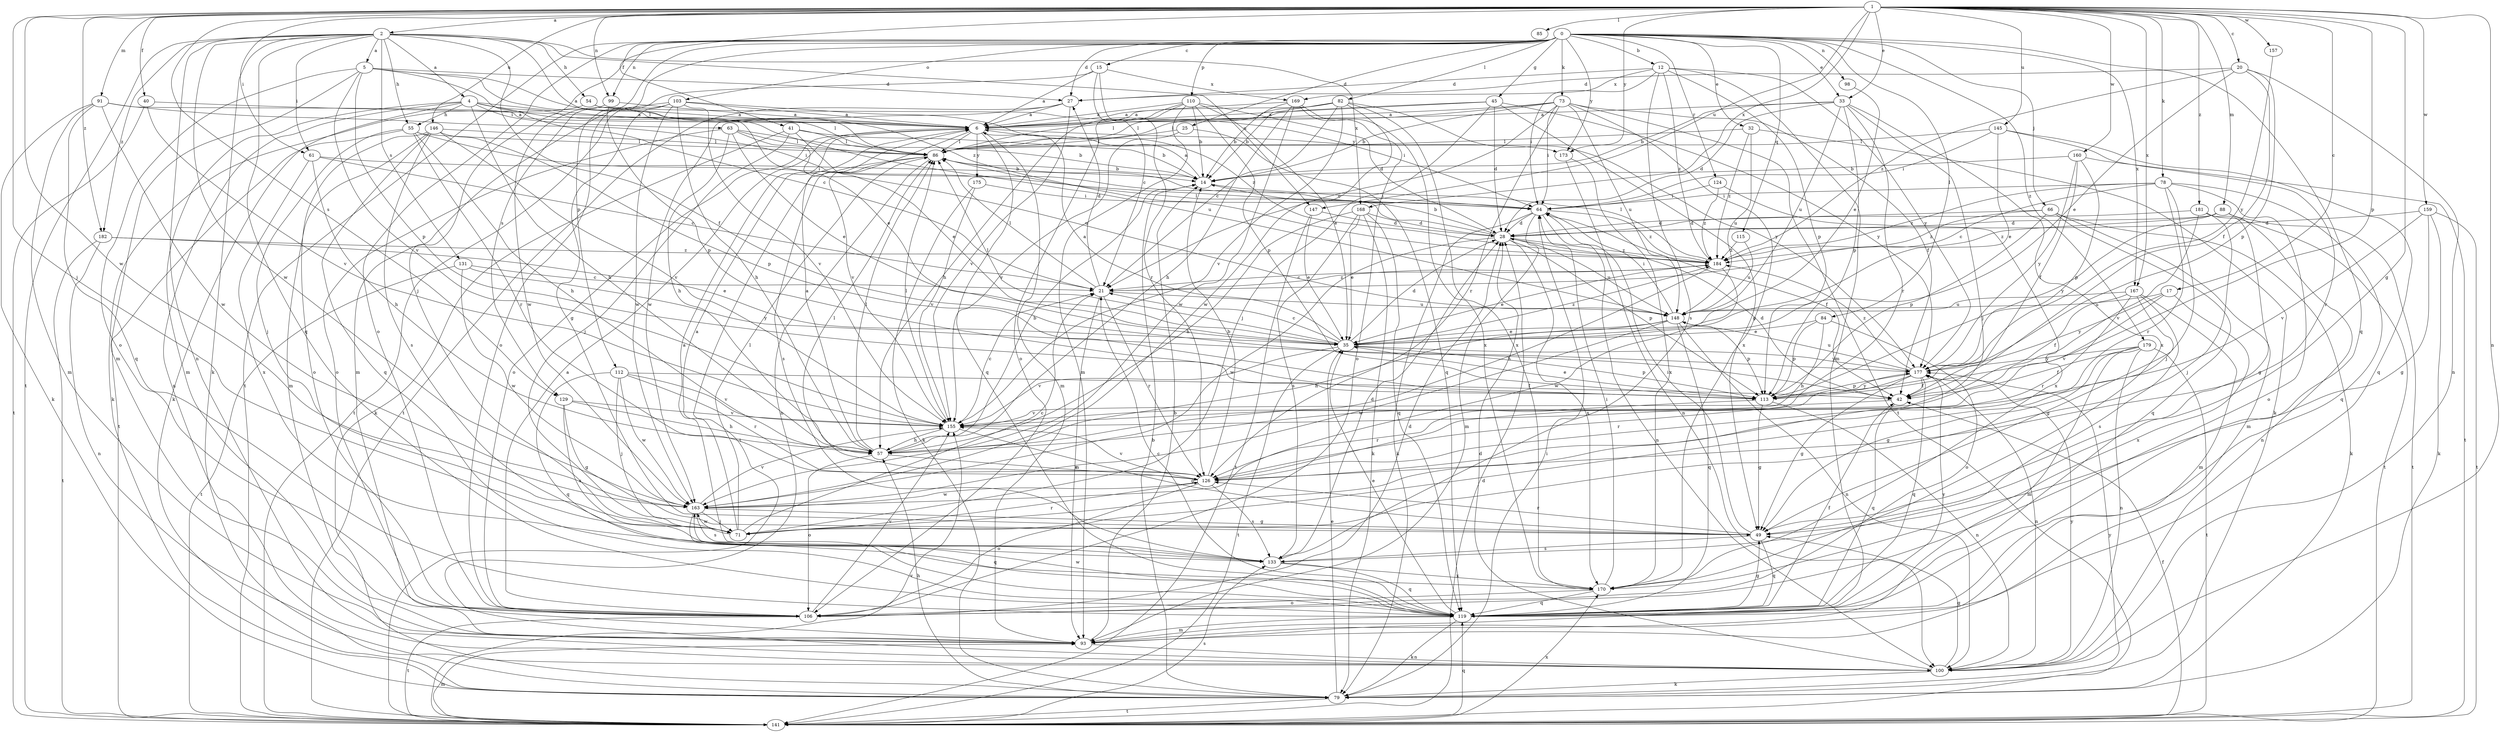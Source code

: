strict digraph  {
0;
1;
2;
4;
5;
6;
12;
14;
15;
17;
20;
21;
25;
27;
28;
32;
33;
35;
40;
41;
42;
45;
49;
54;
55;
57;
61;
63;
64;
66;
71;
73;
78;
79;
82;
84;
85;
86;
88;
91;
93;
98;
99;
100;
103;
106;
110;
112;
113;
115;
119;
124;
126;
129;
131;
133;
141;
145;
146;
147;
148;
155;
157;
159;
160;
163;
167;
168;
169;
170;
173;
175;
177;
179;
181;
182;
184;
0 -> 12  [label=b];
0 -> 15  [label=c];
0 -> 25  [label=d];
0 -> 27  [label=d];
0 -> 32  [label=e];
0 -> 33  [label=e];
0 -> 45  [label=g];
0 -> 66  [label=j];
0 -> 71  [label=j];
0 -> 73  [label=k];
0 -> 82  [label=l];
0 -> 84  [label=l];
0 -> 98  [label=n];
0 -> 99  [label=n];
0 -> 103  [label=o];
0 -> 106  [label=o];
0 -> 110  [label=p];
0 -> 112  [label=p];
0 -> 115  [label=q];
0 -> 119  [label=q];
0 -> 124  [label=r];
0 -> 129  [label=s];
0 -> 141  [label=t];
0 -> 167  [label=x];
0 -> 173  [label=y];
0 -> 179  [label=z];
1 -> 2  [label=a];
1 -> 17  [label=c];
1 -> 20  [label=c];
1 -> 33  [label=e];
1 -> 40  [label=f];
1 -> 41  [label=f];
1 -> 49  [label=g];
1 -> 61  [label=i];
1 -> 71  [label=j];
1 -> 78  [label=k];
1 -> 85  [label=l];
1 -> 88  [label=m];
1 -> 91  [label=m];
1 -> 99  [label=n];
1 -> 100  [label=n];
1 -> 113  [label=p];
1 -> 129  [label=s];
1 -> 145  [label=u];
1 -> 146  [label=u];
1 -> 147  [label=u];
1 -> 157  [label=w];
1 -> 159  [label=w];
1 -> 160  [label=w];
1 -> 163  [label=w];
1 -> 167  [label=x];
1 -> 168  [label=x];
1 -> 173  [label=y];
1 -> 181  [label=z];
1 -> 182  [label=z];
2 -> 4  [label=a];
2 -> 5  [label=a];
2 -> 42  [label=f];
2 -> 54  [label=h];
2 -> 55  [label=h];
2 -> 61  [label=i];
2 -> 79  [label=k];
2 -> 100  [label=n];
2 -> 119  [label=q];
2 -> 131  [label=s];
2 -> 141  [label=t];
2 -> 147  [label=u];
2 -> 163  [label=w];
2 -> 168  [label=x];
2 -> 182  [label=z];
2 -> 184  [label=z];
4 -> 35  [label=e];
4 -> 55  [label=h];
4 -> 57  [label=h];
4 -> 63  [label=i];
4 -> 79  [label=k];
4 -> 86  [label=l];
4 -> 93  [label=m];
4 -> 100  [label=n];
4 -> 148  [label=u];
5 -> 6  [label=a];
5 -> 21  [label=c];
5 -> 27  [label=d];
5 -> 86  [label=l];
5 -> 93  [label=m];
5 -> 106  [label=o];
5 -> 113  [label=p];
5 -> 155  [label=v];
6 -> 86  [label=l];
6 -> 93  [label=m];
6 -> 106  [label=o];
6 -> 119  [label=q];
6 -> 155  [label=v];
6 -> 173  [label=y];
6 -> 175  [label=y];
12 -> 27  [label=d];
12 -> 64  [label=i];
12 -> 93  [label=m];
12 -> 113  [label=p];
12 -> 133  [label=s];
12 -> 169  [label=x];
12 -> 177  [label=y];
12 -> 184  [label=z];
14 -> 6  [label=a];
14 -> 64  [label=i];
15 -> 6  [label=a];
15 -> 21  [label=c];
15 -> 106  [label=o];
15 -> 126  [label=r];
15 -> 169  [label=x];
17 -> 148  [label=u];
17 -> 155  [label=v];
17 -> 170  [label=x];
17 -> 177  [label=y];
20 -> 27  [label=d];
20 -> 35  [label=e];
20 -> 42  [label=f];
20 -> 100  [label=n];
20 -> 113  [label=p];
20 -> 184  [label=z];
21 -> 27  [label=d];
21 -> 86  [label=l];
21 -> 93  [label=m];
21 -> 126  [label=r];
21 -> 148  [label=u];
21 -> 184  [label=z];
25 -> 86  [label=l];
25 -> 119  [label=q];
25 -> 155  [label=v];
27 -> 6  [label=a];
27 -> 141  [label=t];
27 -> 155  [label=v];
27 -> 163  [label=w];
28 -> 14  [label=b];
28 -> 86  [label=l];
28 -> 113  [label=p];
28 -> 148  [label=u];
28 -> 163  [label=w];
28 -> 170  [label=x];
28 -> 184  [label=z];
32 -> 79  [label=k];
32 -> 86  [label=l];
32 -> 148  [label=u];
32 -> 184  [label=z];
33 -> 6  [label=a];
33 -> 14  [label=b];
33 -> 28  [label=d];
33 -> 71  [label=j];
33 -> 113  [label=p];
33 -> 126  [label=r];
33 -> 148  [label=u];
33 -> 170  [label=x];
35 -> 6  [label=a];
35 -> 21  [label=c];
35 -> 28  [label=d];
35 -> 86  [label=l];
35 -> 113  [label=p];
35 -> 141  [label=t];
35 -> 155  [label=v];
35 -> 177  [label=y];
35 -> 184  [label=z];
40 -> 6  [label=a];
40 -> 141  [label=t];
40 -> 155  [label=v];
41 -> 14  [label=b];
41 -> 35  [label=e];
41 -> 71  [label=j];
41 -> 79  [label=k];
41 -> 86  [label=l];
42 -> 28  [label=d];
42 -> 119  [label=q];
42 -> 155  [label=v];
45 -> 6  [label=a];
45 -> 28  [label=d];
45 -> 49  [label=g];
45 -> 71  [label=j];
45 -> 86  [label=l];
45 -> 177  [label=y];
49 -> 64  [label=i];
49 -> 119  [label=q];
49 -> 126  [label=r];
49 -> 133  [label=s];
54 -> 6  [label=a];
54 -> 64  [label=i];
54 -> 79  [label=k];
55 -> 57  [label=h];
55 -> 64  [label=i];
55 -> 71  [label=j];
55 -> 86  [label=l];
55 -> 126  [label=r];
55 -> 141  [label=t];
57 -> 6  [label=a];
57 -> 14  [label=b];
57 -> 86  [label=l];
57 -> 106  [label=o];
57 -> 126  [label=r];
61 -> 14  [label=b];
61 -> 21  [label=c];
61 -> 57  [label=h];
61 -> 170  [label=x];
63 -> 14  [label=b];
63 -> 35  [label=e];
63 -> 57  [label=h];
63 -> 86  [label=l];
63 -> 106  [label=o];
63 -> 148  [label=u];
64 -> 28  [label=d];
64 -> 42  [label=f];
64 -> 79  [label=k];
64 -> 93  [label=m];
64 -> 100  [label=n];
64 -> 184  [label=z];
66 -> 28  [label=d];
66 -> 79  [label=k];
66 -> 93  [label=m];
66 -> 113  [label=p];
66 -> 119  [label=q];
66 -> 184  [label=z];
71 -> 6  [label=a];
71 -> 21  [label=c];
71 -> 86  [label=l];
71 -> 126  [label=r];
71 -> 163  [label=w];
73 -> 6  [label=a];
73 -> 14  [label=b];
73 -> 21  [label=c];
73 -> 42  [label=f];
73 -> 64  [label=i];
73 -> 86  [label=l];
73 -> 126  [label=r];
73 -> 141  [label=t];
73 -> 148  [label=u];
73 -> 170  [label=x];
78 -> 21  [label=c];
78 -> 64  [label=i];
78 -> 71  [label=j];
78 -> 106  [label=o];
78 -> 119  [label=q];
78 -> 126  [label=r];
78 -> 184  [label=z];
79 -> 14  [label=b];
79 -> 35  [label=e];
79 -> 57  [label=h];
79 -> 64  [label=i];
79 -> 141  [label=t];
79 -> 177  [label=y];
82 -> 6  [label=a];
82 -> 14  [label=b];
82 -> 21  [label=c];
82 -> 86  [label=l];
82 -> 155  [label=v];
82 -> 163  [label=w];
82 -> 170  [label=x];
82 -> 177  [label=y];
84 -> 35  [label=e];
84 -> 57  [label=h];
84 -> 106  [label=o];
84 -> 113  [label=p];
86 -> 14  [label=b];
86 -> 100  [label=n];
86 -> 133  [label=s];
86 -> 141  [label=t];
88 -> 28  [label=d];
88 -> 100  [label=n];
88 -> 141  [label=t];
88 -> 177  [label=y];
88 -> 184  [label=z];
91 -> 6  [label=a];
91 -> 64  [label=i];
91 -> 79  [label=k];
91 -> 93  [label=m];
91 -> 119  [label=q];
91 -> 163  [label=w];
93 -> 14  [label=b];
93 -> 100  [label=n];
98 -> 35  [label=e];
99 -> 6  [label=a];
99 -> 113  [label=p];
99 -> 163  [label=w];
100 -> 28  [label=d];
100 -> 49  [label=g];
100 -> 79  [label=k];
100 -> 177  [label=y];
103 -> 6  [label=a];
103 -> 49  [label=g];
103 -> 57  [label=h];
103 -> 93  [label=m];
103 -> 141  [label=t];
103 -> 155  [label=v];
103 -> 163  [label=w];
103 -> 184  [label=z];
106 -> 6  [label=a];
106 -> 28  [label=d];
106 -> 141  [label=t];
106 -> 155  [label=v];
110 -> 6  [label=a];
110 -> 14  [label=b];
110 -> 28  [label=d];
110 -> 35  [label=e];
110 -> 57  [label=h];
110 -> 93  [label=m];
110 -> 106  [label=o];
110 -> 113  [label=p];
112 -> 42  [label=f];
112 -> 71  [label=j];
112 -> 119  [label=q];
112 -> 126  [label=r];
112 -> 155  [label=v];
112 -> 163  [label=w];
113 -> 35  [label=e];
113 -> 49  [label=g];
113 -> 100  [label=n];
113 -> 126  [label=r];
113 -> 177  [label=y];
115 -> 148  [label=u];
115 -> 184  [label=z];
119 -> 21  [label=c];
119 -> 35  [label=e];
119 -> 42  [label=f];
119 -> 49  [label=g];
119 -> 79  [label=k];
119 -> 93  [label=m];
119 -> 163  [label=w];
119 -> 177  [label=y];
124 -> 64  [label=i];
124 -> 170  [label=x];
124 -> 184  [label=z];
126 -> 14  [label=b];
126 -> 86  [label=l];
126 -> 106  [label=o];
126 -> 133  [label=s];
126 -> 155  [label=v];
126 -> 163  [label=w];
129 -> 49  [label=g];
129 -> 57  [label=h];
129 -> 133  [label=s];
129 -> 155  [label=v];
131 -> 21  [label=c];
131 -> 141  [label=t];
131 -> 163  [label=w];
131 -> 177  [label=y];
133 -> 6  [label=a];
133 -> 28  [label=d];
133 -> 119  [label=q];
133 -> 170  [label=x];
141 -> 28  [label=d];
141 -> 42  [label=f];
141 -> 93  [label=m];
141 -> 119  [label=q];
141 -> 133  [label=s];
141 -> 155  [label=v];
141 -> 170  [label=x];
145 -> 35  [label=e];
145 -> 64  [label=i];
145 -> 86  [label=l];
145 -> 119  [label=q];
145 -> 126  [label=r];
146 -> 86  [label=l];
146 -> 93  [label=m];
146 -> 106  [label=o];
146 -> 113  [label=p];
146 -> 119  [label=q];
146 -> 133  [label=s];
146 -> 155  [label=v];
147 -> 28  [label=d];
147 -> 35  [label=e];
147 -> 141  [label=t];
148 -> 35  [label=e];
148 -> 57  [label=h];
148 -> 64  [label=i];
148 -> 100  [label=n];
148 -> 113  [label=p];
148 -> 119  [label=q];
148 -> 163  [label=w];
155 -> 21  [label=c];
155 -> 49  [label=g];
155 -> 57  [label=h];
155 -> 86  [label=l];
157 -> 177  [label=y];
159 -> 28  [label=d];
159 -> 49  [label=g];
159 -> 79  [label=k];
159 -> 141  [label=t];
159 -> 155  [label=v];
160 -> 14  [label=b];
160 -> 42  [label=f];
160 -> 113  [label=p];
160 -> 141  [label=t];
160 -> 177  [label=y];
163 -> 49  [label=g];
163 -> 71  [label=j];
163 -> 119  [label=q];
163 -> 133  [label=s];
163 -> 155  [label=v];
167 -> 42  [label=f];
167 -> 49  [label=g];
167 -> 93  [label=m];
167 -> 126  [label=r];
167 -> 133  [label=s];
167 -> 148  [label=u];
168 -> 28  [label=d];
168 -> 35  [label=e];
168 -> 57  [label=h];
168 -> 79  [label=k];
168 -> 119  [label=q];
168 -> 133  [label=s];
169 -> 6  [label=a];
169 -> 14  [label=b];
169 -> 57  [label=h];
169 -> 106  [label=o];
169 -> 163  [label=w];
169 -> 170  [label=x];
170 -> 64  [label=i];
170 -> 106  [label=o];
170 -> 119  [label=q];
173 -> 100  [label=n];
173 -> 170  [label=x];
175 -> 64  [label=i];
175 -> 79  [label=k];
175 -> 155  [label=v];
177 -> 42  [label=f];
177 -> 49  [label=g];
177 -> 100  [label=n];
177 -> 113  [label=p];
177 -> 119  [label=q];
177 -> 126  [label=r];
177 -> 148  [label=u];
177 -> 184  [label=z];
179 -> 42  [label=f];
179 -> 49  [label=g];
179 -> 93  [label=m];
179 -> 100  [label=n];
179 -> 141  [label=t];
179 -> 177  [label=y];
181 -> 28  [label=d];
181 -> 49  [label=g];
181 -> 71  [label=j];
181 -> 141  [label=t];
181 -> 155  [label=v];
182 -> 35  [label=e];
182 -> 100  [label=n];
182 -> 141  [label=t];
182 -> 184  [label=z];
184 -> 21  [label=c];
184 -> 35  [label=e];
184 -> 57  [label=h];
184 -> 86  [label=l];
184 -> 163  [label=w];
}
